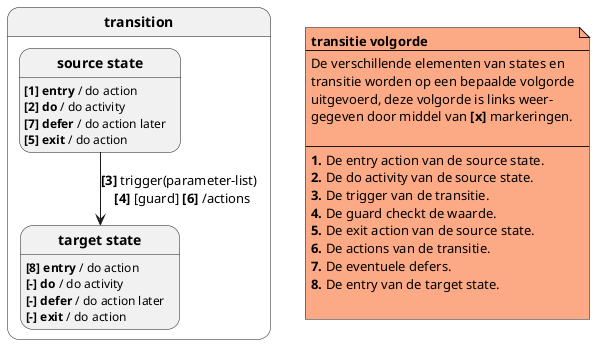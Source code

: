 @startuml
'https://plantuml.com/state-diagram

state state_2 as "**transition**" {
    state state_0 as "**source state**" {
        state_0 : **[1]** **entry** / do action
        state_0 : **[2]** **do** / do activity
        state_0 : **[7]** **defer** / do action later
        state_0 : **[5]** **exit** / do action
    }
    state state_1 as "**target state**" {
        state_1 : **[8]** **entry** / do action
        state_1 : **[-]** **do** / do activity
        state_1 : **[-]** **defer** / do action later
        state_1 : **[-]** **exit** / do action
    }
    state_0 --> state_1 : **[3]** trigger(parameter-list) \n **[4]** [guard] **[6]** /actions
}

note as n1 #FCA985
    **transitie volgorde**
    --
    De verschillende elementen van states en
    transitie worden op een bepaalde volgorde
    uitgevoerd, deze volgorde is links weer-
    gegeven door middel van **[x]** markeringen.

    --
    **1.** De entry action van de source state.
    **2.** De do activity van de source state.
    **3.** De trigger van de transitie.
    **4.** De guard checkt de waarde.
    **5.** De exit action van de source state.
    **6.** De actions van de transitie.
    **7.** De eventuele defers.
    **8.** De entry van de target state.

end note

@enduml